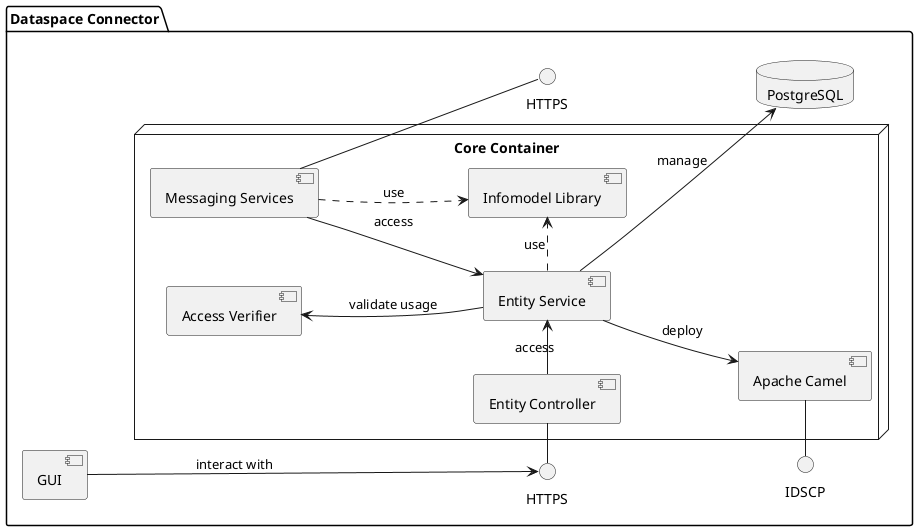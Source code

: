 @startuml
left to right direction

package "Dataspace Connector" {
        () "IDSCP" as i5
        () "HTTPS" as i3
        () "HTTPS" as i4

        database "PostgreSQL"

        node "Core Container" as core {
            [Entity Service] --> PostgreSQL: manage

            [Access Verifier] <-- [Entity Service]: validate usage
            [Entity Controller] -> [Entity Service]: access

            [Messaging Services] -- i3
            [Messaging Services] ..> [Infomodel Library]: use
            [Entity Service] .> [Infomodel Library]: use

            [Messaging Services] --> [Entity Service]: access
            [Entity Controller] - i4

            [Apache Camel] - i5
            [Entity Service] --> [Apache Camel]: deploy
        }

        [GUI] ---> i4: interact with
    }

@enduml
